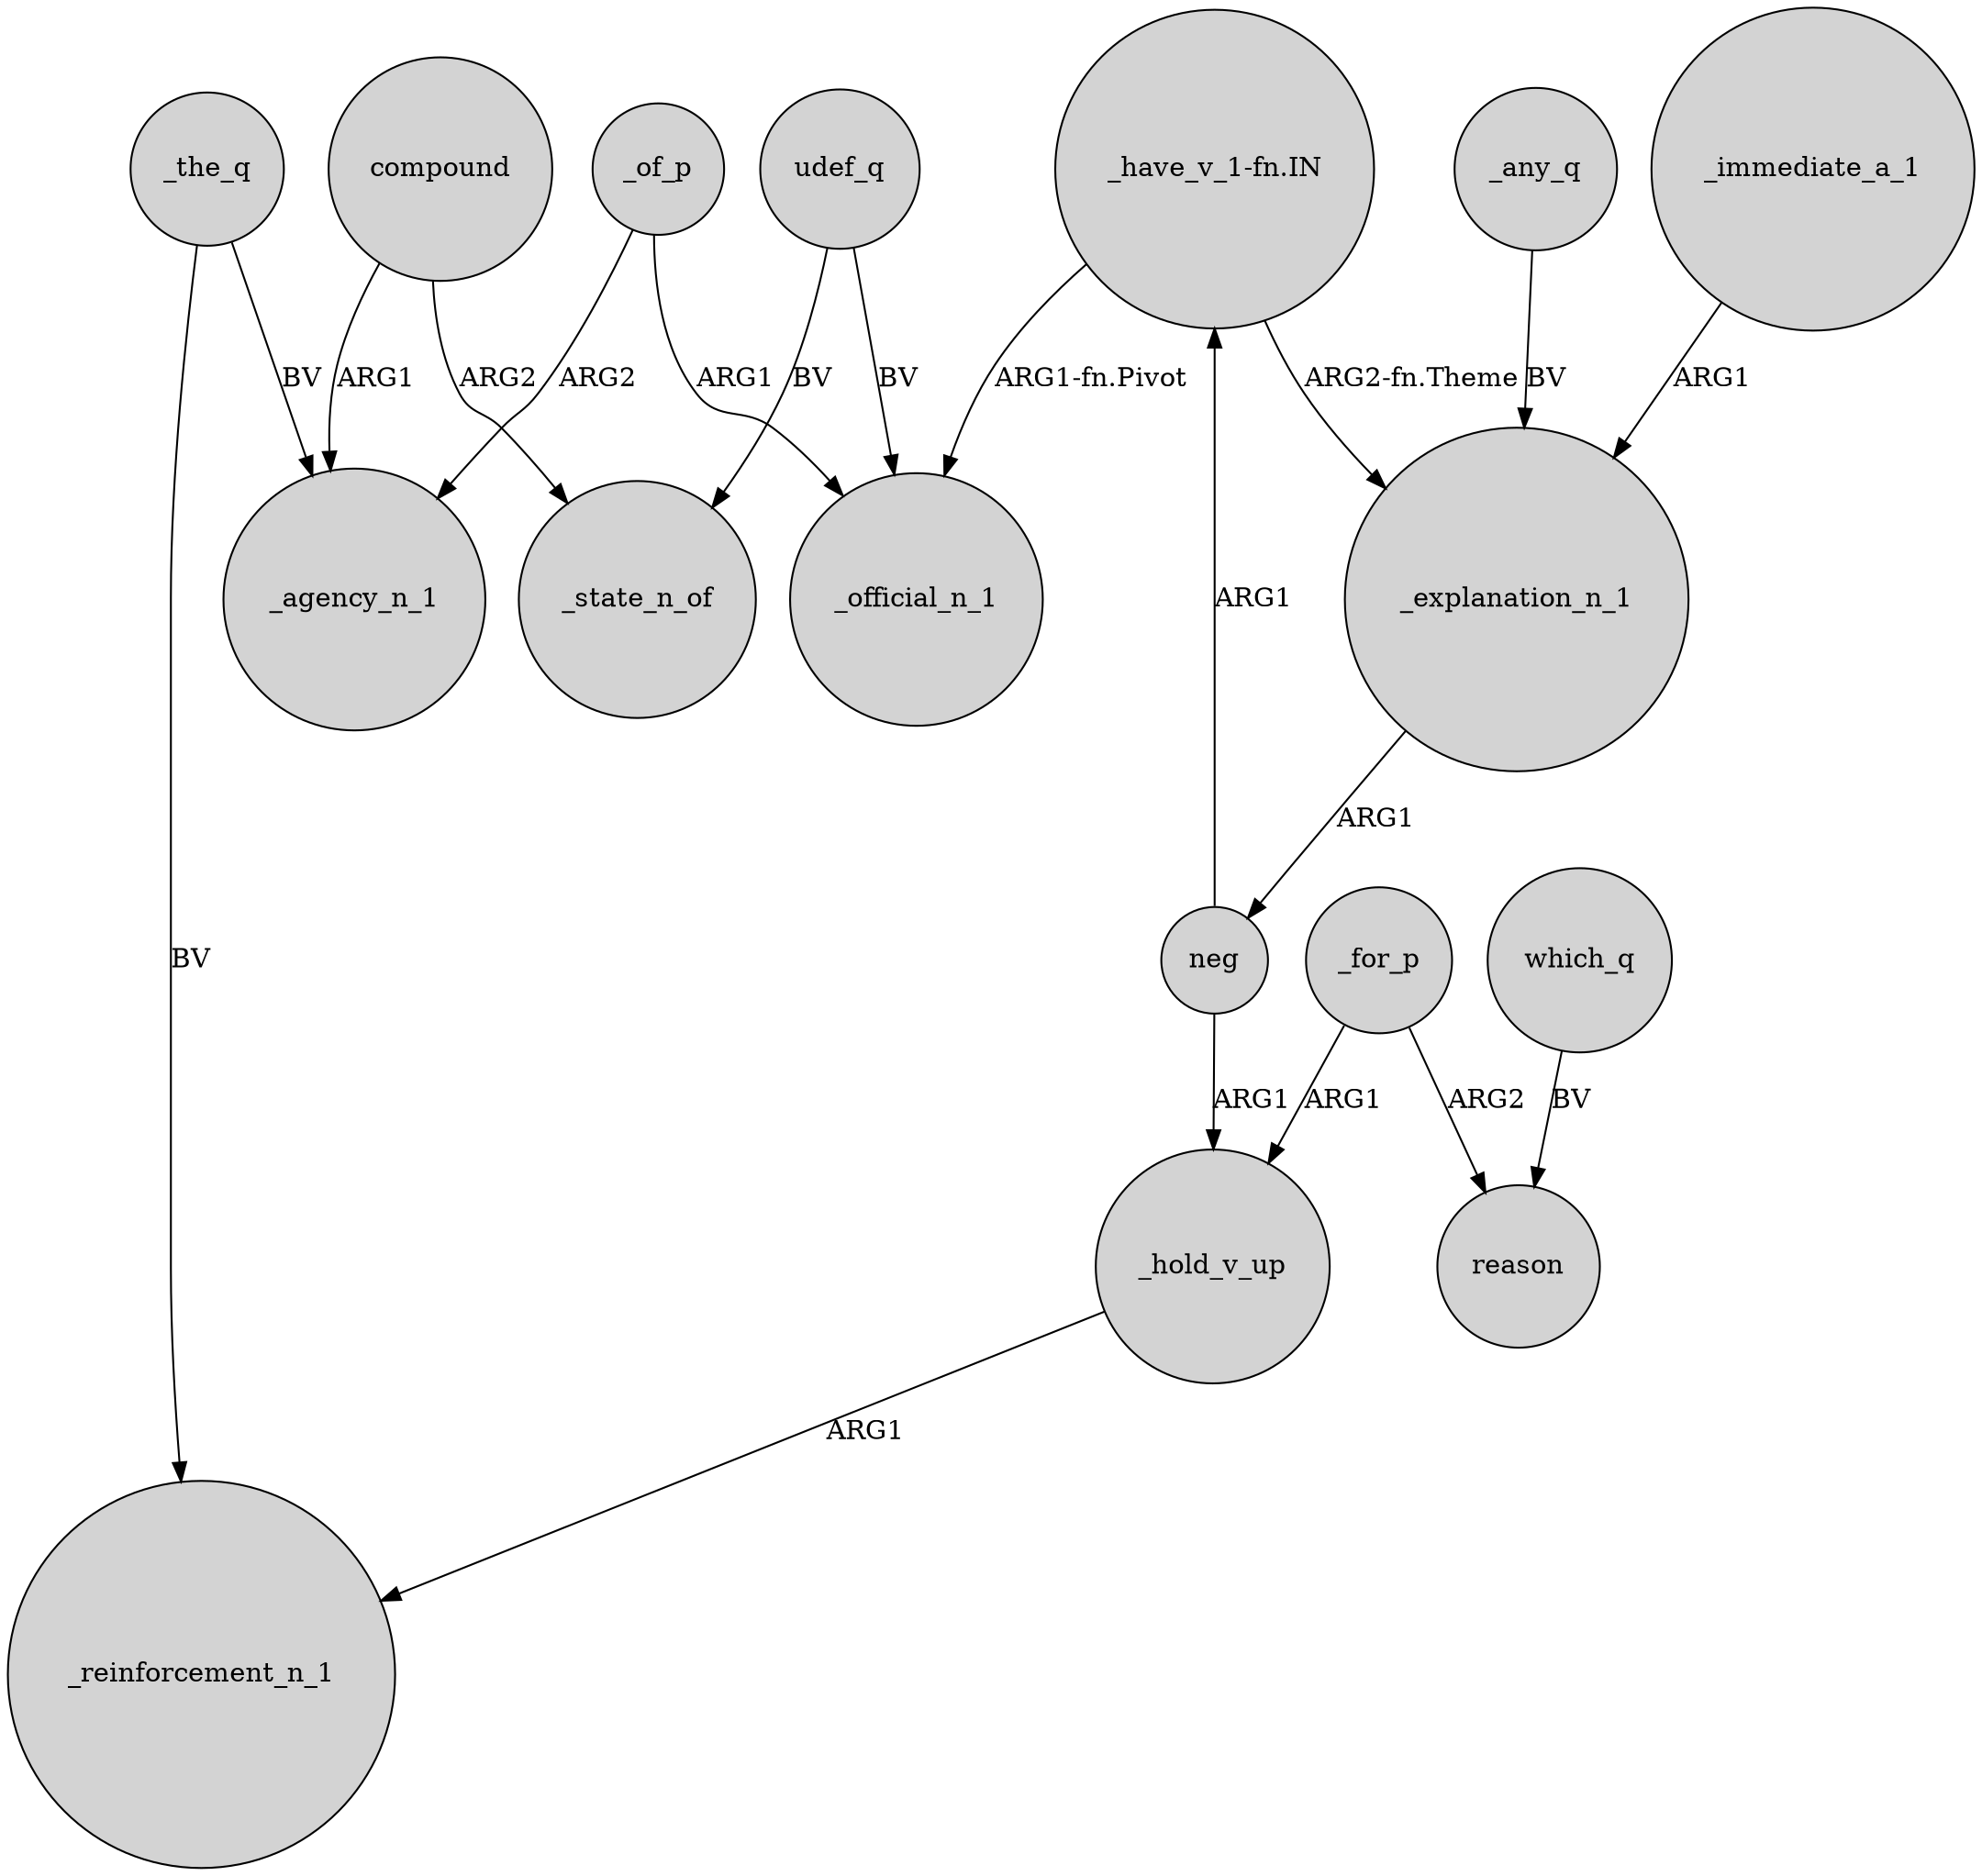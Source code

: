 digraph {
	node [shape=circle style=filled]
	_the_q -> _agency_n_1 [label=BV]
	compound -> _agency_n_1 [label=ARG1]
	neg -> "_have_v_1-fn.IN" [label=ARG1]
	udef_q -> _state_n_of [label=BV]
	_for_p -> reason [label=ARG2]
	"_have_v_1-fn.IN" -> _explanation_n_1 [label="ARG2-fn.Theme"]
	_any_q -> _explanation_n_1 [label=BV]
	compound -> _state_n_of [label=ARG2]
	which_q -> reason [label=BV]
	_the_q -> _reinforcement_n_1 [label=BV]
	_immediate_a_1 -> _explanation_n_1 [label=ARG1]
	udef_q -> _official_n_1 [label=BV]
	"_have_v_1-fn.IN" -> _official_n_1 [label="ARG1-fn.Pivot"]
	_of_p -> _agency_n_1 [label=ARG2]
	_hold_v_up -> _reinforcement_n_1 [label=ARG1]
	_explanation_n_1 -> neg [label=ARG1]
	_for_p -> _hold_v_up [label=ARG1]
	_of_p -> _official_n_1 [label=ARG1]
	neg -> _hold_v_up [label=ARG1]
}
